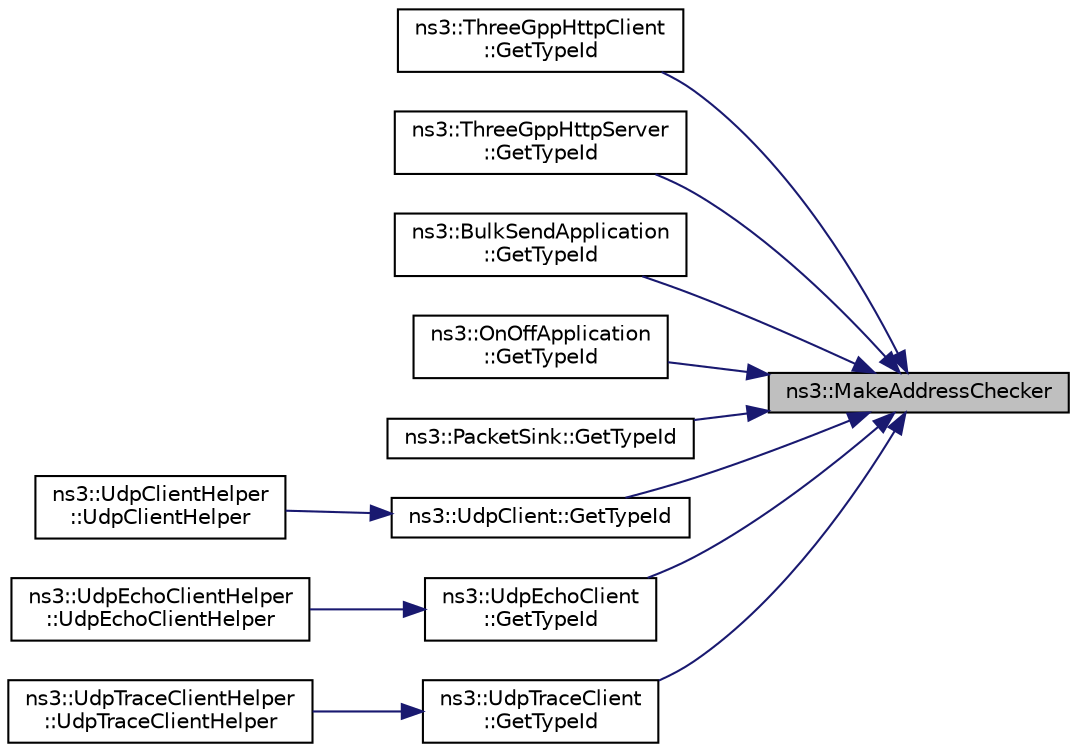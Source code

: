 digraph "ns3::MakeAddressChecker"
{
 // LATEX_PDF_SIZE
  edge [fontname="Helvetica",fontsize="10",labelfontname="Helvetica",labelfontsize="10"];
  node [fontname="Helvetica",fontsize="10",shape=record];
  rankdir="RL";
  Node1 [label="ns3::MakeAddressChecker",height=0.2,width=0.4,color="black", fillcolor="grey75", style="filled", fontcolor="black",tooltip=" "];
  Node1 -> Node2 [dir="back",color="midnightblue",fontsize="10",style="solid",fontname="Helvetica"];
  Node2 [label="ns3::ThreeGppHttpClient\l::GetTypeId",height=0.2,width=0.4,color="black", fillcolor="white", style="filled",URL="$classns3_1_1_three_gpp_http_client.html#a751b0077c5fa1e6bbd1b7a1a3e59a1d4",tooltip="Returns the object TypeId."];
  Node1 -> Node3 [dir="back",color="midnightblue",fontsize="10",style="solid",fontname="Helvetica"];
  Node3 [label="ns3::ThreeGppHttpServer\l::GetTypeId",height=0.2,width=0.4,color="black", fillcolor="white", style="filled",URL="$classns3_1_1_three_gpp_http_server.html#a8e748be179ab841c194c05dcb90f9575",tooltip="Returns the object TypeId."];
  Node1 -> Node4 [dir="back",color="midnightblue",fontsize="10",style="solid",fontname="Helvetica"];
  Node4 [label="ns3::BulkSendApplication\l::GetTypeId",height=0.2,width=0.4,color="black", fillcolor="white", style="filled",URL="$classns3_1_1_bulk_send_application.html#ae019765d0ae807c8072ceee06f7ca66c",tooltip="Get the type ID."];
  Node1 -> Node5 [dir="back",color="midnightblue",fontsize="10",style="solid",fontname="Helvetica"];
  Node5 [label="ns3::OnOffApplication\l::GetTypeId",height=0.2,width=0.4,color="black", fillcolor="white", style="filled",URL="$classns3_1_1_on_off_application.html#a7e8932f513ab370e05db14f28389a2ec",tooltip="Get the type ID."];
  Node1 -> Node6 [dir="back",color="midnightblue",fontsize="10",style="solid",fontname="Helvetica"];
  Node6 [label="ns3::PacketSink::GetTypeId",height=0.2,width=0.4,color="black", fillcolor="white", style="filled",URL="$classns3_1_1_packet_sink.html#a1e48dd11e1375c234e0276b00919900e",tooltip="Get the type ID."];
  Node1 -> Node7 [dir="back",color="midnightblue",fontsize="10",style="solid",fontname="Helvetica"];
  Node7 [label="ns3::UdpClient::GetTypeId",height=0.2,width=0.4,color="black", fillcolor="white", style="filled",URL="$classns3_1_1_udp_client.html#adfc2de1bb83a6543cbaa60cc85a01049",tooltip="Get the type ID."];
  Node7 -> Node8 [dir="back",color="midnightblue",fontsize="10",style="solid",fontname="Helvetica"];
  Node8 [label="ns3::UdpClientHelper\l::UdpClientHelper",height=0.2,width=0.4,color="black", fillcolor="white", style="filled",URL="$classns3_1_1_udp_client_helper.html#adb545c818c57bac6970b7681e01ab267",tooltip="Create UdpClientHelper which will make life easier for people trying to set up simulations with udp-c..."];
  Node1 -> Node9 [dir="back",color="midnightblue",fontsize="10",style="solid",fontname="Helvetica"];
  Node9 [label="ns3::UdpEchoClient\l::GetTypeId",height=0.2,width=0.4,color="black", fillcolor="white", style="filled",URL="$classns3_1_1_udp_echo_client.html#a588785708510507df96ccef98df75adc",tooltip="Get the type ID."];
  Node9 -> Node10 [dir="back",color="midnightblue",fontsize="10",style="solid",fontname="Helvetica"];
  Node10 [label="ns3::UdpEchoClientHelper\l::UdpEchoClientHelper",height=0.2,width=0.4,color="black", fillcolor="white", style="filled",URL="$classns3_1_1_udp_echo_client_helper.html#a08e650c741d5f5692cbcccd2031f2d4d",tooltip="Create UdpEchoClientHelper which will make life easier for people trying to set up simulations with e..."];
  Node1 -> Node11 [dir="back",color="midnightblue",fontsize="10",style="solid",fontname="Helvetica"];
  Node11 [label="ns3::UdpTraceClient\l::GetTypeId",height=0.2,width=0.4,color="black", fillcolor="white", style="filled",URL="$structns3_1_1_udp_trace_client.html#ace3de2afbfae12cb73fc78a55f22399c",tooltip="Get the type ID."];
  Node11 -> Node12 [dir="back",color="midnightblue",fontsize="10",style="solid",fontname="Helvetica"];
  Node12 [label="ns3::UdpTraceClientHelper\l::UdpTraceClientHelper",height=0.2,width=0.4,color="black", fillcolor="white", style="filled",URL="$classns3_1_1_udp_trace_client_helper.html#a7098a22832d852a4f614b439be894409",tooltip="Create UdpTraceClientHelper which will make life easier for people trying to set up simulations with ..."];
}
